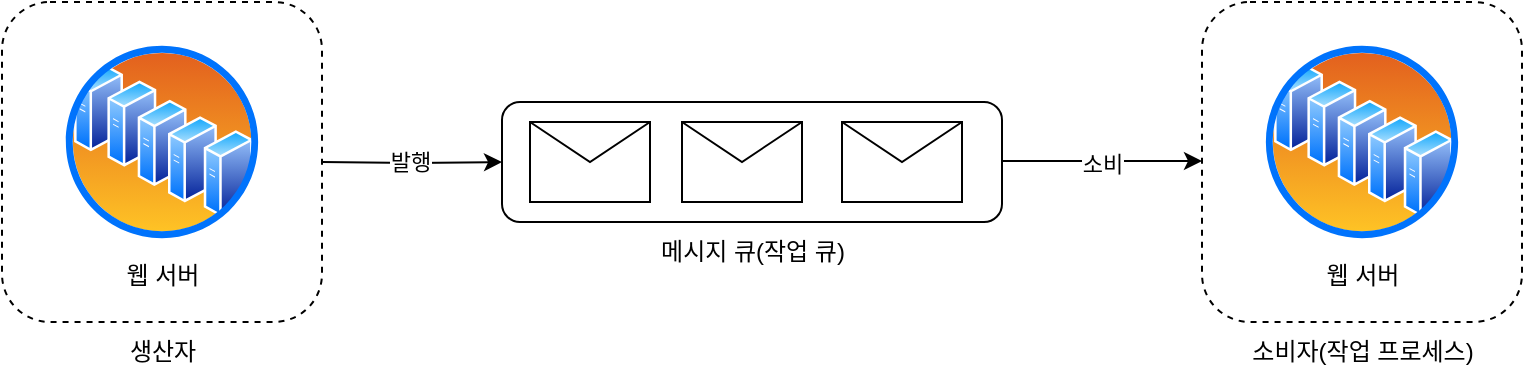 <mxfile version="26.0.11">
  <diagram name="페이지-1" id="WHcn8awq3TpTghVUZKP2">
    <mxGraphModel dx="1434" dy="772" grid="1" gridSize="10" guides="1" tooltips="1" connect="1" arrows="1" fold="1" page="1" pageScale="1" pageWidth="827" pageHeight="1169" math="0" shadow="0">
      <root>
        <mxCell id="0" />
        <mxCell id="1" parent="0" />
        <mxCell id="gYGastleeYK8AbAM3vxm-1" value="" style="edgeStyle=orthogonalEdgeStyle;rounded=0;orthogonalLoop=1;jettySize=auto;html=1;entryX=0;entryY=0.5;entryDx=0;entryDy=0;" edge="1" parent="1" target="gYGastleeYK8AbAM3vxm-6">
          <mxGeometry relative="1" as="geometry">
            <mxPoint x="250" y="400" as="sourcePoint" />
          </mxGeometry>
        </mxCell>
        <mxCell id="gYGastleeYK8AbAM3vxm-2" value="발행" style="edgeLabel;html=1;align=center;verticalAlign=middle;resizable=0;points=[];" vertex="1" connectable="0" parent="gYGastleeYK8AbAM3vxm-1">
          <mxGeometry x="-0.044" y="1" relative="1" as="geometry">
            <mxPoint as="offset" />
          </mxGeometry>
        </mxCell>
        <mxCell id="gYGastleeYK8AbAM3vxm-4" value="" style="edgeStyle=orthogonalEdgeStyle;rounded=0;orthogonalLoop=1;jettySize=auto;html=1;" edge="1" parent="1">
          <mxGeometry relative="1" as="geometry">
            <Array as="points">
              <mxPoint x="650" y="399.5" />
              <mxPoint x="650" y="399.5" />
            </Array>
            <mxPoint x="590" y="399.5" as="sourcePoint" />
            <mxPoint x="690" y="399.5" as="targetPoint" />
          </mxGeometry>
        </mxCell>
        <mxCell id="gYGastleeYK8AbAM3vxm-5" value="소비" style="edgeLabel;html=1;align=center;verticalAlign=middle;resizable=0;points=[];" vertex="1" connectable="0" parent="gYGastleeYK8AbAM3vxm-4">
          <mxGeometry x="0.1" y="1" relative="1" as="geometry">
            <mxPoint x="-5" y="2" as="offset" />
          </mxGeometry>
        </mxCell>
        <mxCell id="gYGastleeYK8AbAM3vxm-6" value="" style="rounded=1;whiteSpace=wrap;html=1;" vertex="1" parent="1">
          <mxGeometry x="340" y="370" width="250" height="60" as="geometry" />
        </mxCell>
        <mxCell id="gYGastleeYK8AbAM3vxm-7" value="" style="shape=message;html=1;html=1;outlineConnect=0;labelPosition=center;verticalLabelPosition=bottom;align=center;verticalAlign=top;" vertex="1" parent="1">
          <mxGeometry x="354" y="380" width="60" height="40" as="geometry" />
        </mxCell>
        <mxCell id="gYGastleeYK8AbAM3vxm-8" value="" style="shape=message;html=1;html=1;outlineConnect=0;labelPosition=center;verticalLabelPosition=bottom;align=center;verticalAlign=top;" vertex="1" parent="1">
          <mxGeometry x="430" y="380" width="60" height="40" as="geometry" />
        </mxCell>
        <mxCell id="gYGastleeYK8AbAM3vxm-9" value="" style="shape=message;html=1;html=1;outlineConnect=0;labelPosition=center;verticalLabelPosition=bottom;align=center;verticalAlign=top;" vertex="1" parent="1">
          <mxGeometry x="510" y="380" width="60" height="40" as="geometry" />
        </mxCell>
        <mxCell id="gYGastleeYK8AbAM3vxm-10" value="메시지 큐(작업 큐)" style="text;html=1;align=center;verticalAlign=middle;resizable=0;points=[];autosize=1;strokeColor=none;fillColor=none;" vertex="1" parent="1">
          <mxGeometry x="405" y="430" width="120" height="30" as="geometry" />
        </mxCell>
        <mxCell id="gYGastleeYK8AbAM3vxm-14" value="ㅅ" style="rounded=1;whiteSpace=wrap;html=1;dashed=1;" vertex="1" parent="1">
          <mxGeometry x="90" y="320" width="160" height="160" as="geometry" />
        </mxCell>
        <mxCell id="gYGastleeYK8AbAM3vxm-15" value="웹 서버" style="image;aspect=fixed;perimeter=ellipsePerimeter;html=1;align=center;shadow=0;dashed=0;spacingTop=3;image=img/lib/active_directory/server_farm.svg;" vertex="1" parent="1">
          <mxGeometry x="120" y="340" width="100" height="100" as="geometry" />
        </mxCell>
        <mxCell id="gYGastleeYK8AbAM3vxm-16" value="생산자" style="text;html=1;align=center;verticalAlign=middle;resizable=0;points=[];autosize=1;strokeColor=none;fillColor=none;" vertex="1" parent="1">
          <mxGeometry x="140" y="480" width="60" height="30" as="geometry" />
        </mxCell>
        <mxCell id="gYGastleeYK8AbAM3vxm-17" value="ㅅ" style="rounded=1;whiteSpace=wrap;html=1;dashed=1;" vertex="1" parent="1">
          <mxGeometry x="690" y="320" width="160" height="160" as="geometry" />
        </mxCell>
        <mxCell id="gYGastleeYK8AbAM3vxm-18" value="웹 서버" style="image;aspect=fixed;perimeter=ellipsePerimeter;html=1;align=center;shadow=0;dashed=0;spacingTop=3;image=img/lib/active_directory/server_farm.svg;" vertex="1" parent="1">
          <mxGeometry x="720" y="340" width="100" height="100" as="geometry" />
        </mxCell>
        <mxCell id="gYGastleeYK8AbAM3vxm-19" value="소비자(작업 프로세스)" style="text;html=1;align=center;verticalAlign=middle;resizable=0;points=[];autosize=1;strokeColor=none;fillColor=none;" vertex="1" parent="1">
          <mxGeometry x="700" y="480" width="140" height="30" as="geometry" />
        </mxCell>
      </root>
    </mxGraphModel>
  </diagram>
</mxfile>
